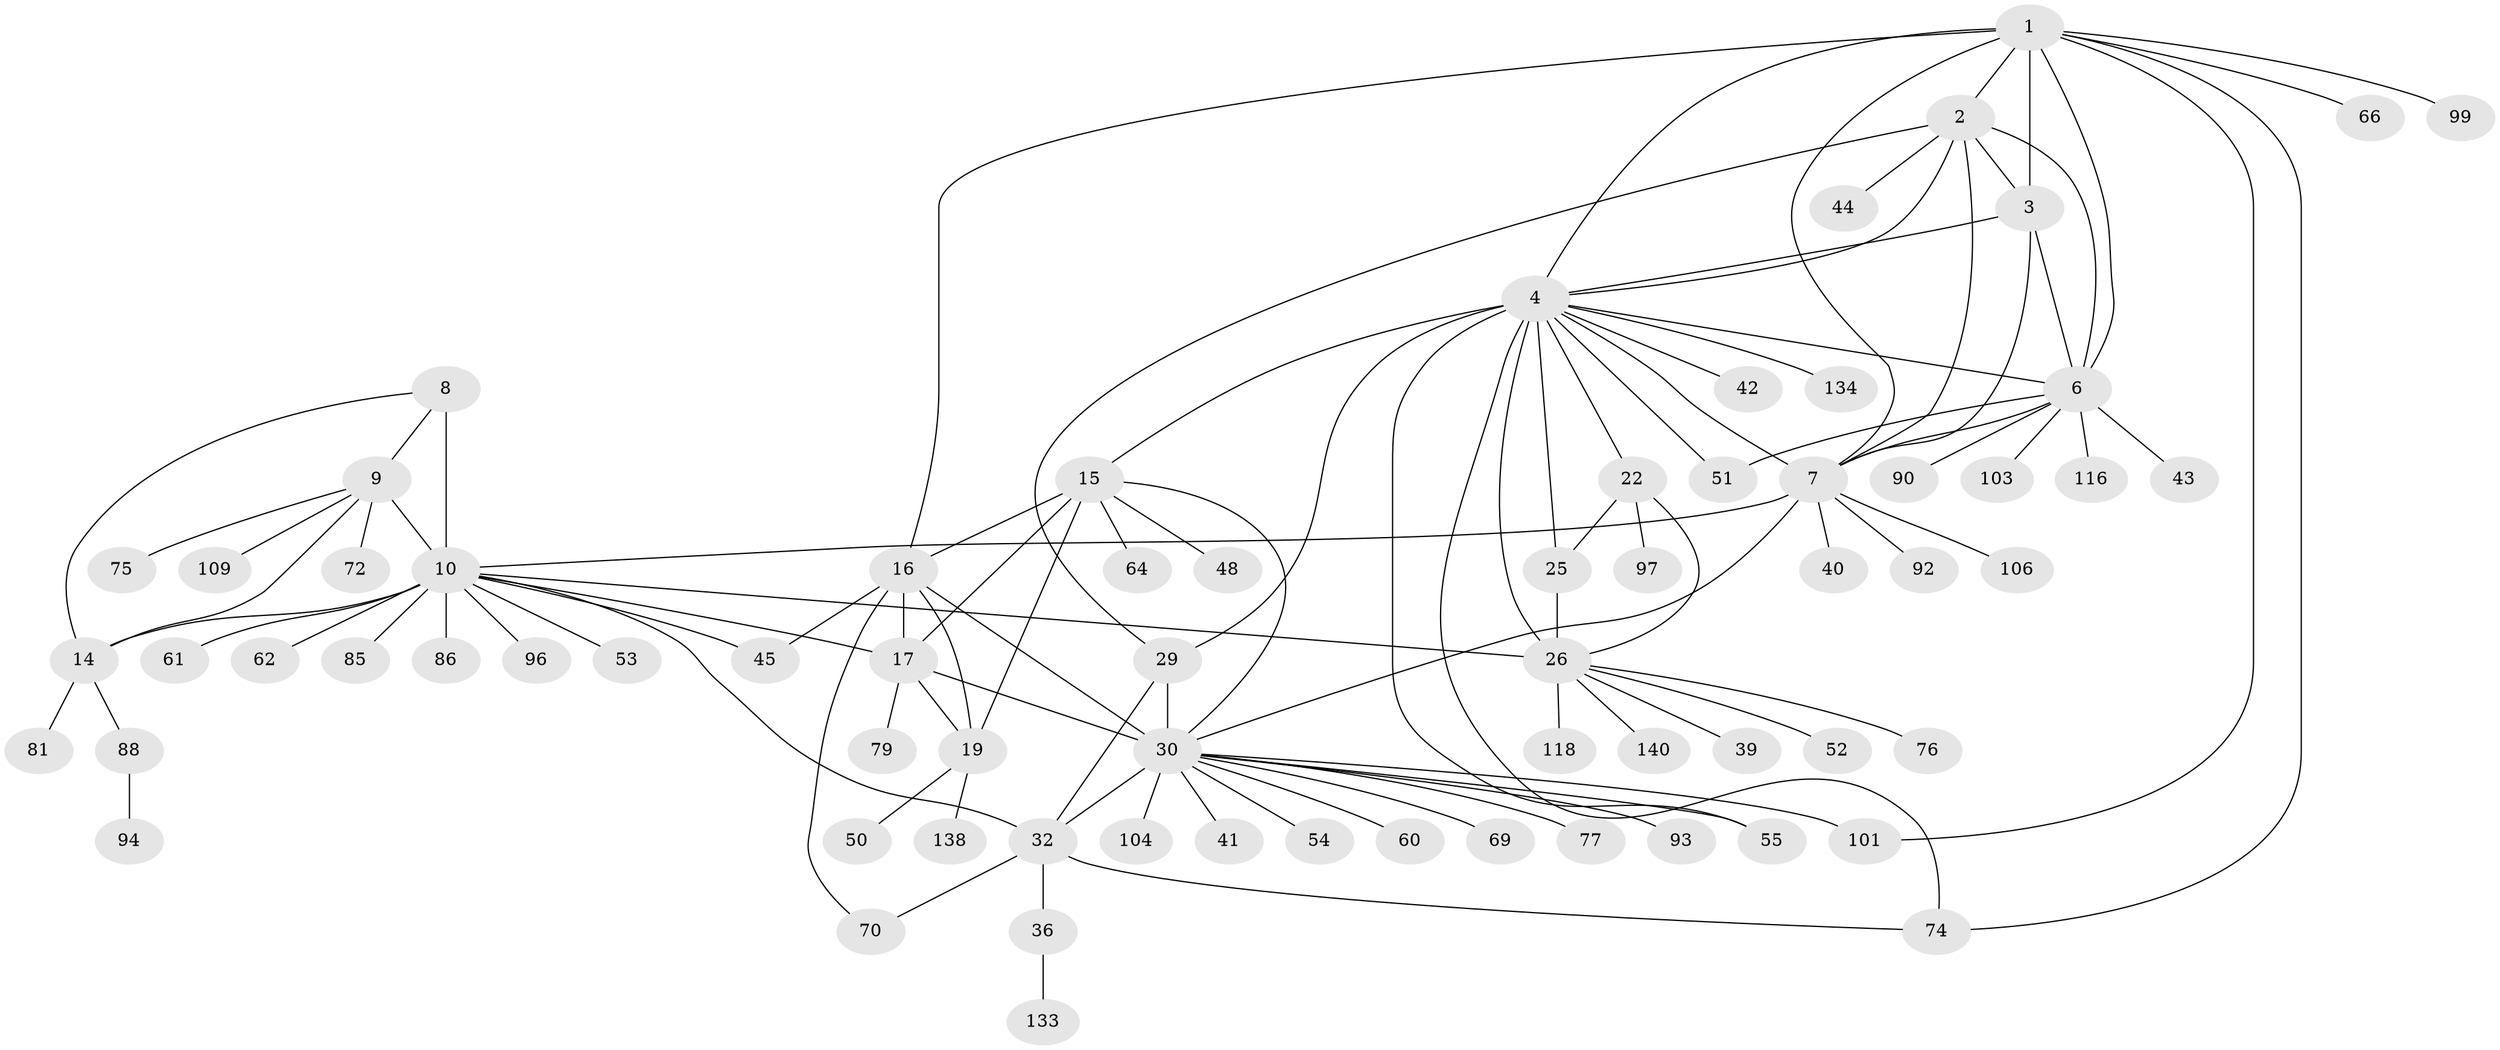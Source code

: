 // original degree distribution, {11: 0.02142857142857143, 7: 0.03571428571428571, 8: 0.05, 9: 0.06428571428571428, 12: 0.014285714285714285, 6: 0.014285714285714285, 10: 0.02857142857142857, 15: 0.007142857142857143, 13: 0.014285714285714285, 2: 0.17142857142857143, 1: 0.55, 4: 0.007142857142857143, 3: 0.02142857142857143}
// Generated by graph-tools (version 1.1) at 2025/16/03/09/25 04:16:03]
// undirected, 70 vertices, 105 edges
graph export_dot {
graph [start="1"]
  node [color=gray90,style=filled];
  1;
  2 [super="+5+131"];
  3 [super="+71+120"];
  4 [super="+23"];
  6 [super="+95"];
  7;
  8;
  9 [super="+82"];
  10 [super="+68+100+11"];
  14 [super="+37"];
  15 [super="+80"];
  16 [super="+108+20+18"];
  17 [super="+21+112"];
  19;
  22;
  25;
  26 [super="+27+28"];
  29 [super="+73"];
  30 [super="+33+34+63+128+107+57+31+49"];
  32 [super="+139+65+35"];
  36;
  39;
  40;
  41;
  42;
  43 [super="+105"];
  44;
  45;
  48;
  50 [super="+115"];
  51 [super="+83"];
  52 [super="+125"];
  53;
  54;
  55 [super="+91+78"];
  60;
  61;
  62;
  64;
  66 [super="+117"];
  69;
  70;
  72;
  74 [super="+113"];
  75;
  76;
  77;
  79;
  81;
  85;
  86;
  88;
  90;
  92;
  93;
  94;
  96;
  97 [super="+132"];
  99;
  101;
  103;
  104;
  106 [super="+123"];
  109;
  116;
  118;
  133;
  134;
  138;
  140;
  1 -- 2 [weight=2];
  1 -- 3;
  1 -- 4;
  1 -- 6;
  1 -- 7;
  1 -- 66;
  1 -- 74;
  1 -- 99;
  1 -- 101;
  1 -- 16;
  2 -- 3 [weight=2];
  2 -- 4 [weight=2];
  2 -- 6 [weight=2];
  2 -- 7 [weight=2];
  2 -- 44;
  2 -- 29;
  3 -- 4;
  3 -- 6;
  3 -- 7;
  4 -- 6;
  4 -- 7;
  4 -- 134;
  4 -- 42;
  4 -- 74;
  4 -- 15;
  4 -- 51;
  4 -- 22 [weight=2];
  4 -- 55;
  4 -- 25 [weight=2];
  4 -- 26 [weight=6];
  4 -- 29;
  6 -- 7;
  6 -- 43;
  6 -- 51;
  6 -- 90;
  6 -- 103;
  6 -- 116;
  7 -- 40;
  7 -- 92;
  7 -- 106;
  7 -- 10;
  7 -- 30;
  8 -- 9;
  8 -- 10 [weight=4];
  8 -- 14;
  9 -- 10 [weight=4];
  9 -- 14;
  9 -- 72;
  9 -- 75;
  9 -- 109;
  10 -- 14 [weight=4];
  10 -- 17;
  10 -- 96;
  10 -- 45;
  10 -- 53;
  10 -- 86;
  10 -- 85;
  10 -- 61;
  10 -- 62;
  10 -- 26;
  10 -- 32;
  14 -- 81;
  14 -- 88;
  15 -- 16 [weight=3];
  15 -- 17 [weight=2];
  15 -- 19;
  15 -- 48;
  15 -- 64;
  15 -- 30;
  16 -- 17 [weight=6];
  16 -- 19 [weight=3];
  16 -- 70;
  16 -- 45;
  16 -- 30;
  17 -- 19 [weight=2];
  17 -- 79;
  17 -- 30;
  19 -- 50;
  19 -- 138;
  22 -- 25;
  22 -- 26 [weight=3];
  22 -- 97;
  25 -- 26 [weight=3];
  26 -- 76;
  26 -- 39;
  26 -- 52;
  26 -- 118;
  26 -- 140;
  29 -- 30 [weight=4];
  29 -- 32 [weight=2];
  30 -- 32 [weight=8];
  30 -- 93;
  30 -- 101;
  30 -- 104;
  30 -- 41;
  30 -- 60;
  30 -- 69;
  30 -- 77;
  30 -- 54;
  30 -- 55;
  32 -- 36;
  32 -- 70;
  32 -- 74;
  36 -- 133;
  88 -- 94;
}
